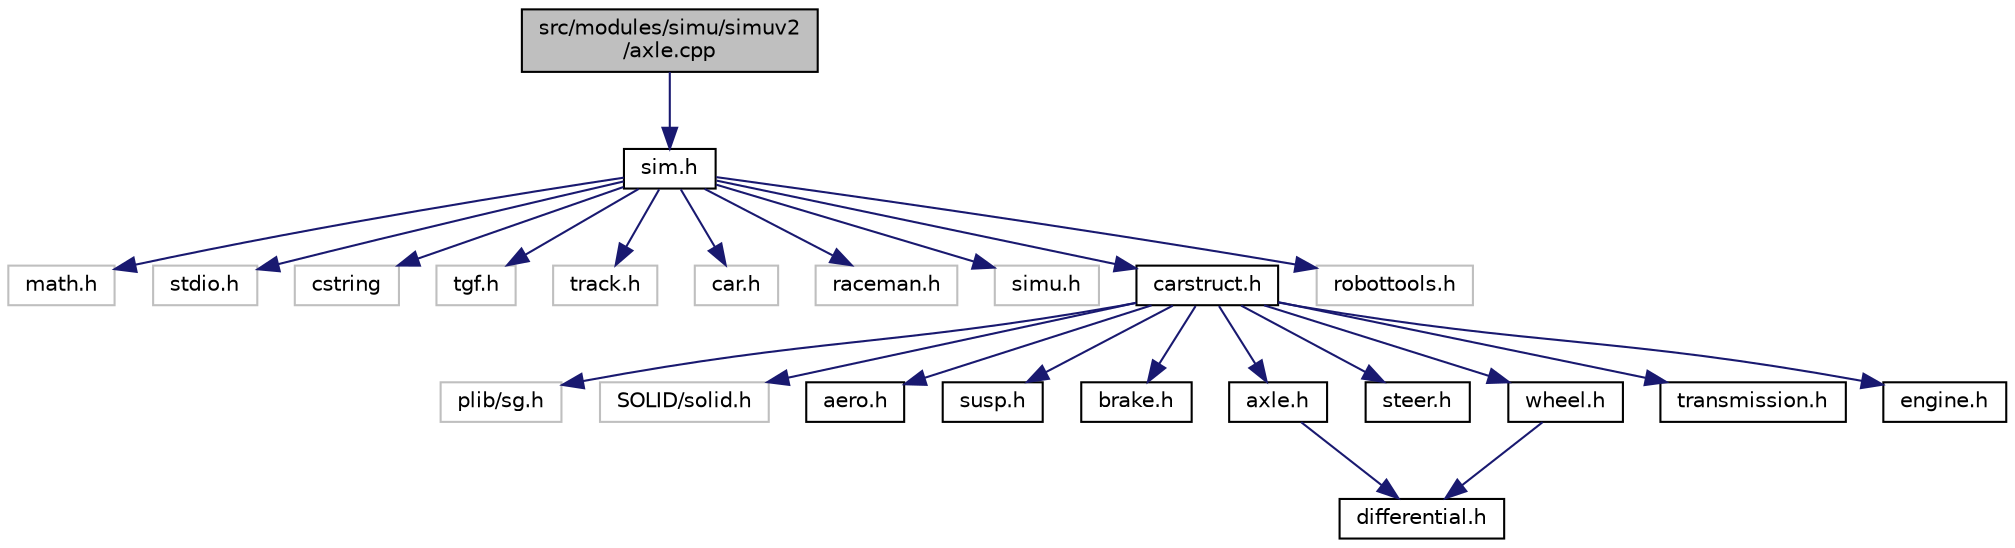 digraph "src/modules/simu/simuv2/axle.cpp"
{
  edge [fontname="Helvetica",fontsize="10",labelfontname="Helvetica",labelfontsize="10"];
  node [fontname="Helvetica",fontsize="10",shape=record];
  Node1 [label="src/modules/simu/simuv2\l/axle.cpp",height=0.2,width=0.4,color="black", fillcolor="grey75", style="filled", fontcolor="black"];
  Node1 -> Node2 [color="midnightblue",fontsize="10",style="solid",fontname="Helvetica"];
  Node2 [label="sim.h",height=0.2,width=0.4,color="black", fillcolor="white", style="filled",URL="$sim_8h.html"];
  Node2 -> Node3 [color="midnightblue",fontsize="10",style="solid",fontname="Helvetica"];
  Node3 [label="math.h",height=0.2,width=0.4,color="grey75", fillcolor="white", style="filled"];
  Node2 -> Node4 [color="midnightblue",fontsize="10",style="solid",fontname="Helvetica"];
  Node4 [label="stdio.h",height=0.2,width=0.4,color="grey75", fillcolor="white", style="filled"];
  Node2 -> Node5 [color="midnightblue",fontsize="10",style="solid",fontname="Helvetica"];
  Node5 [label="cstring",height=0.2,width=0.4,color="grey75", fillcolor="white", style="filled"];
  Node2 -> Node6 [color="midnightblue",fontsize="10",style="solid",fontname="Helvetica"];
  Node6 [label="tgf.h",height=0.2,width=0.4,color="grey75", fillcolor="white", style="filled"];
  Node2 -> Node7 [color="midnightblue",fontsize="10",style="solid",fontname="Helvetica"];
  Node7 [label="track.h",height=0.2,width=0.4,color="grey75", fillcolor="white", style="filled"];
  Node2 -> Node8 [color="midnightblue",fontsize="10",style="solid",fontname="Helvetica"];
  Node8 [label="car.h",height=0.2,width=0.4,color="grey75", fillcolor="white", style="filled"];
  Node2 -> Node9 [color="midnightblue",fontsize="10",style="solid",fontname="Helvetica"];
  Node9 [label="raceman.h",height=0.2,width=0.4,color="grey75", fillcolor="white", style="filled"];
  Node2 -> Node10 [color="midnightblue",fontsize="10",style="solid",fontname="Helvetica"];
  Node10 [label="simu.h",height=0.2,width=0.4,color="grey75", fillcolor="white", style="filled"];
  Node2 -> Node11 [color="midnightblue",fontsize="10",style="solid",fontname="Helvetica"];
  Node11 [label="carstruct.h",height=0.2,width=0.4,color="black", fillcolor="white", style="filled",URL="$carstruct_8h.html"];
  Node11 -> Node12 [color="midnightblue",fontsize="10",style="solid",fontname="Helvetica"];
  Node12 [label="plib/sg.h",height=0.2,width=0.4,color="grey75", fillcolor="white", style="filled"];
  Node11 -> Node13 [color="midnightblue",fontsize="10",style="solid",fontname="Helvetica"];
  Node13 [label="SOLID/solid.h",height=0.2,width=0.4,color="grey75", fillcolor="white", style="filled"];
  Node11 -> Node14 [color="midnightblue",fontsize="10",style="solid",fontname="Helvetica"];
  Node14 [label="aero.h",height=0.2,width=0.4,color="black", fillcolor="white", style="filled",URL="$aero_8h.html"];
  Node11 -> Node15 [color="midnightblue",fontsize="10",style="solid",fontname="Helvetica"];
  Node15 [label="susp.h",height=0.2,width=0.4,color="black", fillcolor="white", style="filled",URL="$susp_8h.html"];
  Node11 -> Node16 [color="midnightblue",fontsize="10",style="solid",fontname="Helvetica"];
  Node16 [label="brake.h",height=0.2,width=0.4,color="black", fillcolor="white", style="filled",URL="$brake_8h.html"];
  Node11 -> Node17 [color="midnightblue",fontsize="10",style="solid",fontname="Helvetica"];
  Node17 [label="axle.h",height=0.2,width=0.4,color="black", fillcolor="white", style="filled",URL="$axle_8h.html"];
  Node17 -> Node18 [color="midnightblue",fontsize="10",style="solid",fontname="Helvetica"];
  Node18 [label="differential.h",height=0.2,width=0.4,color="black", fillcolor="white", style="filled",URL="$differential_8h.html"];
  Node11 -> Node19 [color="midnightblue",fontsize="10",style="solid",fontname="Helvetica"];
  Node19 [label="steer.h",height=0.2,width=0.4,color="black", fillcolor="white", style="filled",URL="$steer_8h.html"];
  Node11 -> Node20 [color="midnightblue",fontsize="10",style="solid",fontname="Helvetica"];
  Node20 [label="wheel.h",height=0.2,width=0.4,color="black", fillcolor="white", style="filled",URL="$wheel_8h.html"];
  Node20 -> Node18 [color="midnightblue",fontsize="10",style="solid",fontname="Helvetica"];
  Node11 -> Node21 [color="midnightblue",fontsize="10",style="solid",fontname="Helvetica"];
  Node21 [label="transmission.h",height=0.2,width=0.4,color="black", fillcolor="white", style="filled",URL="$transmission_8h.html"];
  Node11 -> Node22 [color="midnightblue",fontsize="10",style="solid",fontname="Helvetica"];
  Node22 [label="engine.h",height=0.2,width=0.4,color="black", fillcolor="white", style="filled",URL="$engine_8h.html"];
  Node2 -> Node23 [color="midnightblue",fontsize="10",style="solid",fontname="Helvetica"];
  Node23 [label="robottools.h",height=0.2,width=0.4,color="grey75", fillcolor="white", style="filled"];
}
